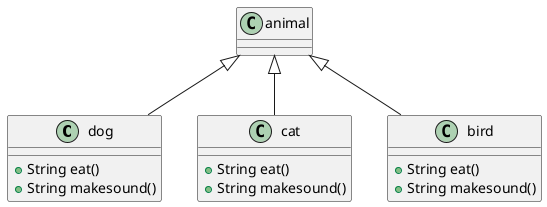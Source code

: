 @startuml
class dog {
+ String eat()
+ String makesound()
}
class cat {
+ String eat()
+ String makesound()
}
class bird {
+ String eat()
+ String makesound()

}



animal <|-- dog
animal <|-- cat
animal <|-- bird

@enduml